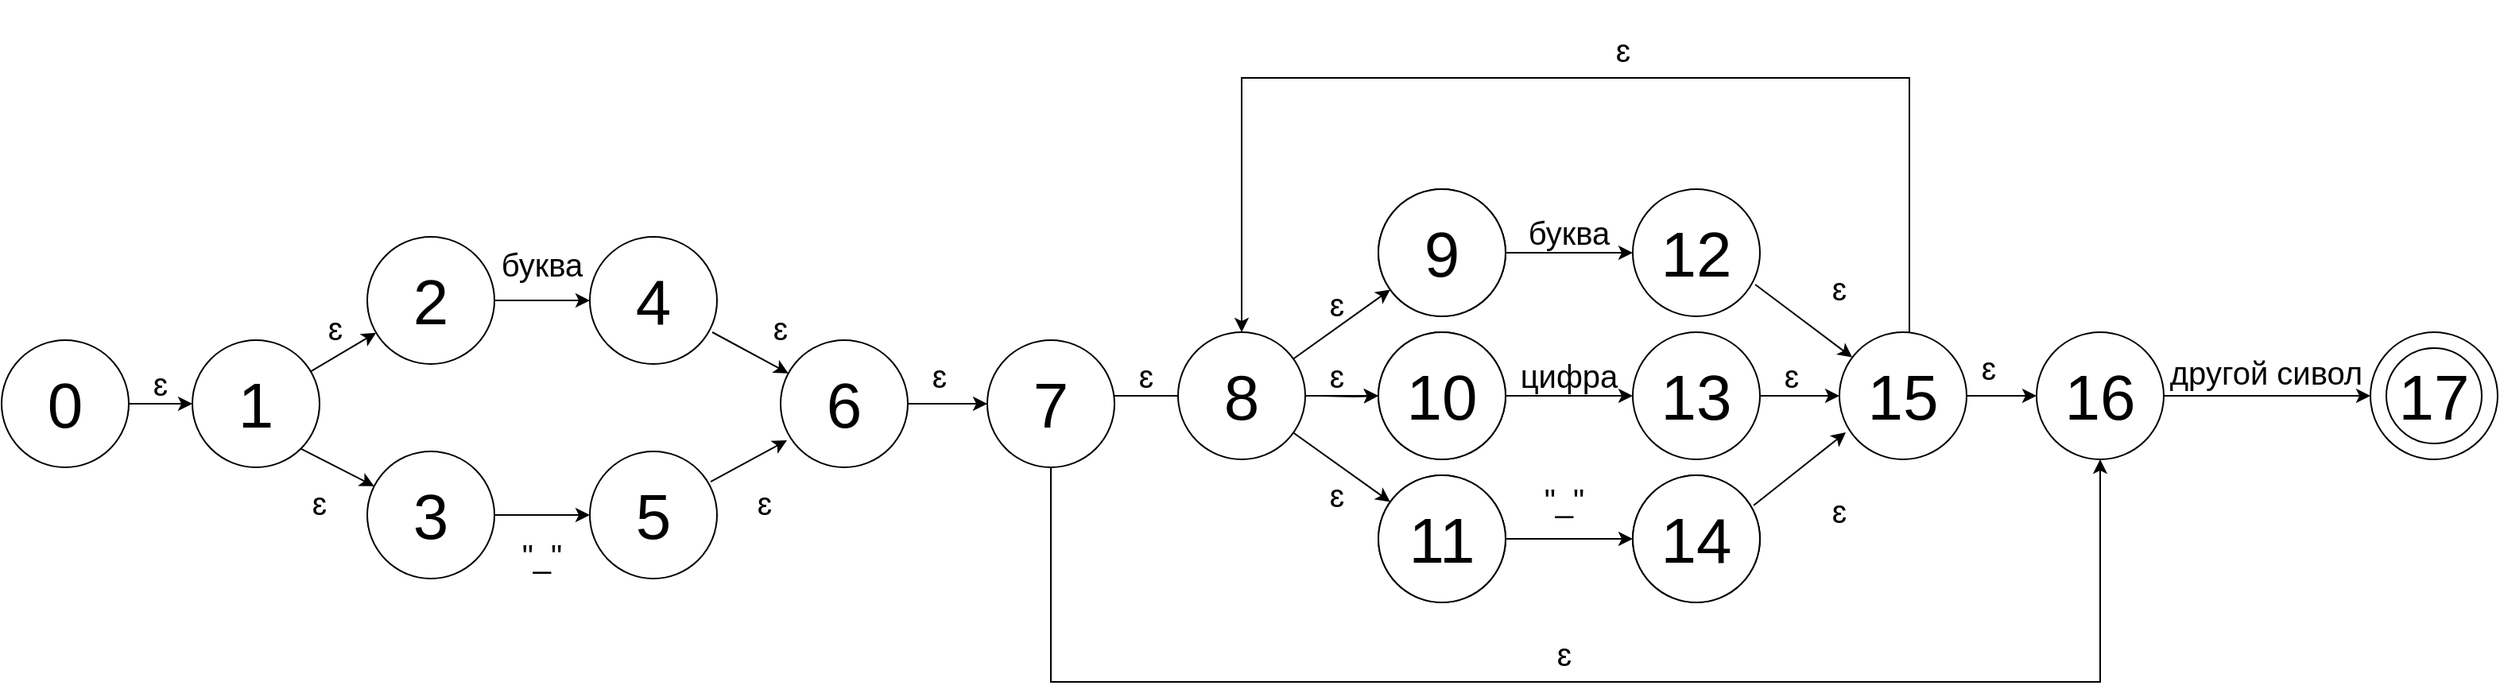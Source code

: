 <mxfile version="18.0.6" type="device"><diagram id="7Zw_MzU_a2iGqssSConu" name="Page-1"><mxGraphModel dx="1485" dy="1066" grid="1" gridSize="10" guides="1" tooltips="1" connect="1" arrows="1" fold="1" page="1" pageScale="1" pageWidth="827" pageHeight="1169" math="0" shadow="0"><root><mxCell id="0"/><mxCell id="1" parent="0"/><mxCell id="Xl3g4H7JM738rp56R8wk-118" style="edgeStyle=orthogonalEdgeStyle;rounded=0;orthogonalLoop=1;jettySize=auto;html=1;entryX=0.5;entryY=0;entryDx=0;entryDy=0;fontSize=40;" parent="1" edge="1"><mxGeometry relative="1" as="geometry"><Array as="points"><mxPoint x="610" y="260"/><mxPoint x="420" y="260"/></Array><mxPoint x="420" y="310" as="targetPoint"/></mxGeometry></mxCell><mxCell id="CtgWA8XSAL2hKzj7dB6T-2" value="&lt;font style=&quot;font-size: 40px;&quot;&gt;1&lt;/font&gt;" style="ellipse;whiteSpace=wrap;html=1;aspect=fixed;" parent="1" vertex="1"><mxGeometry x="310" y="455" width="80" height="80" as="geometry"/></mxCell><mxCell id="CtgWA8XSAL2hKzj7dB6T-3" style="edgeStyle=orthogonalEdgeStyle;rounded=0;orthogonalLoop=1;jettySize=auto;html=1;fontSize=40;" parent="1" source="CtgWA8XSAL2hKzj7dB6T-4" target="CtgWA8XSAL2hKzj7dB6T-8" edge="1"><mxGeometry relative="1" as="geometry"/></mxCell><mxCell id="CtgWA8XSAL2hKzj7dB6T-4" value="&lt;font style=&quot;font-size: 40px;&quot;&gt;3&lt;/font&gt;" style="ellipse;whiteSpace=wrap;html=1;aspect=fixed;" parent="1" vertex="1"><mxGeometry x="420" y="525" width="80" height="80" as="geometry"/></mxCell><mxCell id="CtgWA8XSAL2hKzj7dB6T-5" style="edgeStyle=orthogonalEdgeStyle;rounded=0;orthogonalLoop=1;jettySize=auto;html=1;fontSize=40;" parent="1" source="CtgWA8XSAL2hKzj7dB6T-6" target="CtgWA8XSAL2hKzj7dB6T-7" edge="1"><mxGeometry relative="1" as="geometry"/></mxCell><mxCell id="CtgWA8XSAL2hKzj7dB6T-6" value="&lt;font style=&quot;font-size: 40px;&quot;&gt;2&lt;/font&gt;" style="ellipse;whiteSpace=wrap;html=1;aspect=fixed;" parent="1" vertex="1"><mxGeometry x="420" y="390" width="80" height="80" as="geometry"/></mxCell><mxCell id="CtgWA8XSAL2hKzj7dB6T-7" value="&lt;font style=&quot;font-size: 40px;&quot;&gt;4&lt;/font&gt;" style="ellipse;whiteSpace=wrap;html=1;aspect=fixed;" parent="1" vertex="1"><mxGeometry x="560" y="390" width="80" height="80" as="geometry"/></mxCell><mxCell id="CtgWA8XSAL2hKzj7dB6T-8" value="&lt;font style=&quot;font-size: 40px;&quot;&gt;5&lt;/font&gt;" style="ellipse;whiteSpace=wrap;html=1;aspect=fixed;" parent="1" vertex="1"><mxGeometry x="560" y="525" width="80" height="80" as="geometry"/></mxCell><mxCell id="CtgWA8XSAL2hKzj7dB6T-9" value="" style="endArrow=classic;html=1;rounded=0;fontSize=40;" parent="1" source="CtgWA8XSAL2hKzj7dB6T-2" target="CtgWA8XSAL2hKzj7dB6T-6" edge="1"><mxGeometry width="50" height="50" relative="1" as="geometry"><mxPoint x="380" y="475" as="sourcePoint"/><mxPoint x="430" y="425" as="targetPoint"/></mxGeometry></mxCell><mxCell id="CtgWA8XSAL2hKzj7dB6T-10" value="" style="endArrow=classic;html=1;rounded=0;fontSize=40;exitX=1;exitY=1;exitDx=0;exitDy=0;" parent="1" source="CtgWA8XSAL2hKzj7dB6T-2" target="CtgWA8XSAL2hKzj7dB6T-4" edge="1"><mxGeometry width="50" height="50" relative="1" as="geometry"><mxPoint x="392.912" y="482.267" as="sourcePoint"/><mxPoint x="457.112" y="437.768" as="targetPoint"/></mxGeometry></mxCell><mxCell id="CtgWA8XSAL2hKzj7dB6T-11" value="&lt;font style=&quot;font-size: 20px;&quot;&gt;буква&lt;/font&gt;" style="text;html=1;strokeColor=none;fillColor=none;align=center;verticalAlign=middle;whiteSpace=wrap;rounded=0;fontSize=40;" parent="1" vertex="1"><mxGeometry x="460" y="390" width="140" height="20" as="geometry"/></mxCell><mxCell id="CtgWA8XSAL2hKzj7dB6T-12" value="&quot;_&quot;" style="text;html=1;strokeColor=none;fillColor=none;align=center;verticalAlign=middle;whiteSpace=wrap;rounded=0;fontSize=20;" parent="1" vertex="1"><mxGeometry x="470" y="575" width="120" height="30" as="geometry"/></mxCell><mxCell id="CtgWA8XSAL2hKzj7dB6T-13" style="edgeStyle=orthogonalEdgeStyle;rounded=0;orthogonalLoop=1;jettySize=auto;html=1;fontSize=40;" parent="1" source="CtgWA8XSAL2hKzj7dB6T-14" target="CtgWA8XSAL2hKzj7dB6T-2" edge="1"><mxGeometry relative="1" as="geometry"/></mxCell><mxCell id="CtgWA8XSAL2hKzj7dB6T-14" value="&lt;font style=&quot;font-size: 40px;&quot;&gt;0&lt;/font&gt;" style="ellipse;whiteSpace=wrap;html=1;aspect=fixed;" parent="1" vertex="1"><mxGeometry x="190" y="455" width="80" height="80" as="geometry"/></mxCell><mxCell id="CtgWA8XSAL2hKzj7dB6T-15" value="&lt;font style=&quot;font-size: 20px;&quot;&gt;ɛ&lt;/font&gt;" style="text;html=1;strokeColor=none;fillColor=none;align=center;verticalAlign=middle;whiteSpace=wrap;rounded=0;fontSize=40;" parent="1" vertex="1"><mxGeometry x="370" y="425" width="60" height="30" as="geometry"/></mxCell><mxCell id="CtgWA8XSAL2hKzj7dB6T-16" value="&lt;font style=&quot;font-size: 20px;&quot;&gt;ɛ&lt;/font&gt;" style="text;html=1;strokeColor=none;fillColor=none;align=center;verticalAlign=middle;whiteSpace=wrap;rounded=0;fontSize=40;" parent="1" vertex="1"><mxGeometry x="360" y="535" width="60" height="30" as="geometry"/></mxCell><mxCell id="CtgWA8XSAL2hKzj7dB6T-17" value="&lt;font style=&quot;font-size: 20px;&quot;&gt;ɛ&lt;/font&gt;" style="text;html=1;strokeColor=none;fillColor=none;align=center;verticalAlign=middle;whiteSpace=wrap;rounded=0;fontSize=40;" parent="1" vertex="1"><mxGeometry x="260" y="460" width="60" height="30" as="geometry"/></mxCell><mxCell id="CtgWA8XSAL2hKzj7dB6T-19" style="edgeStyle=orthogonalEdgeStyle;rounded=0;orthogonalLoop=1;jettySize=auto;html=1;fontSize=40;exitX=0.5;exitY=1;exitDx=0;exitDy=0;" parent="1" target="CtgWA8XSAL2hKzj7dB6T-54" edge="1"><mxGeometry relative="1" as="geometry"><Array as="points"><mxPoint x="850" y="520"/><mxPoint x="850" y="670"/><mxPoint x="1540" y="670"/></Array><mxPoint x="850" y="530" as="sourcePoint"/></mxGeometry></mxCell><mxCell id="BjYMPCmah__litdWNnF--3" style="edgeStyle=orthogonalEdgeStyle;rounded=0;orthogonalLoop=1;jettySize=auto;html=1;" edge="1" parent="1" source="CtgWA8XSAL2hKzj7dB6T-20" target="CtgWA8XSAL2hKzj7dB6T-70"><mxGeometry relative="1" as="geometry"/></mxCell><mxCell id="CtgWA8XSAL2hKzj7dB6T-20" value="&lt;font style=&quot;font-size: 40px;&quot;&gt;6&lt;/font&gt;" style="ellipse;whiteSpace=wrap;html=1;aspect=fixed;" parent="1" vertex="1"><mxGeometry x="680" y="455" width="80" height="80" as="geometry"/></mxCell><mxCell id="CtgWA8XSAL2hKzj7dB6T-21" value="" style="endArrow=classic;html=1;rounded=0;fontSize=40;exitX=0.963;exitY=0.75;exitDx=0;exitDy=0;exitPerimeter=0;" parent="1" source="CtgWA8XSAL2hKzj7dB6T-7" target="CtgWA8XSAL2hKzj7dB6T-20" edge="1"><mxGeometry width="50" height="50" relative="1" as="geometry"><mxPoint x="392.912" y="482.267" as="sourcePoint"/><mxPoint x="457.112" y="437.768" as="targetPoint"/></mxGeometry></mxCell><mxCell id="CtgWA8XSAL2hKzj7dB6T-22" value="" style="endArrow=classic;html=1;rounded=0;fontSize=40;exitX=0.95;exitY=0.238;exitDx=0;exitDy=0;exitPerimeter=0;entryX=0.05;entryY=0.788;entryDx=0;entryDy=0;entryPerimeter=0;" parent="1" source="CtgWA8XSAL2hKzj7dB6T-8" target="CtgWA8XSAL2hKzj7dB6T-20" edge="1"><mxGeometry width="50" height="50" relative="1" as="geometry"><mxPoint x="687.04" y="435" as="sourcePoint"/><mxPoint x="748.167" y="480.779" as="targetPoint"/></mxGeometry></mxCell><mxCell id="CtgWA8XSAL2hKzj7dB6T-23" style="edgeStyle=orthogonalEdgeStyle;rounded=0;orthogonalLoop=1;jettySize=auto;html=1;fontSize=20;" parent="1" target="CtgWA8XSAL2hKzj7dB6T-48" edge="1"><mxGeometry relative="1" as="geometry"><mxPoint x="1020" y="490" as="sourcePoint"/></mxGeometry></mxCell><mxCell id="CtgWA8XSAL2hKzj7dB6T-25" style="edgeStyle=orthogonalEdgeStyle;rounded=0;orthogonalLoop=1;jettySize=auto;html=1;fontSize=40;" parent="1" source="CtgWA8XSAL2hKzj7dB6T-26" target="CtgWA8XSAL2hKzj7dB6T-30" edge="1"><mxGeometry relative="1" as="geometry"/></mxCell><mxCell id="CtgWA8XSAL2hKzj7dB6T-26" value="11" style="ellipse;whiteSpace=wrap;html=1;aspect=fixed;" parent="1" vertex="1"><mxGeometry x="1056" y="540" width="80" height="80" as="geometry"/></mxCell><mxCell id="CtgWA8XSAL2hKzj7dB6T-27" style="edgeStyle=orthogonalEdgeStyle;rounded=0;orthogonalLoop=1;jettySize=auto;html=1;fontSize=40;" parent="1" source="CtgWA8XSAL2hKzj7dB6T-28" target="CtgWA8XSAL2hKzj7dB6T-29" edge="1"><mxGeometry relative="1" as="geometry"/></mxCell><mxCell id="CtgWA8XSAL2hKzj7dB6T-28" value="9" style="ellipse;whiteSpace=wrap;html=1;aspect=fixed;" parent="1" vertex="1"><mxGeometry x="1056" y="360" width="80" height="80" as="geometry"/></mxCell><mxCell id="CtgWA8XSAL2hKzj7dB6T-29" value="12" style="ellipse;whiteSpace=wrap;html=1;aspect=fixed;fontSize=40;" parent="1" vertex="1"><mxGeometry x="1216" y="360" width="80" height="80" as="geometry"/></mxCell><mxCell id="CtgWA8XSAL2hKzj7dB6T-30" value="14" style="ellipse;whiteSpace=wrap;html=1;aspect=fixed;" parent="1" vertex="1"><mxGeometry x="1216" y="540" width="80" height="80" as="geometry"/></mxCell><mxCell id="CtgWA8XSAL2hKzj7dB6T-31" value="" style="endArrow=classic;html=1;rounded=0;fontSize=40;" parent="1" target="CtgWA8XSAL2hKzj7dB6T-28" edge="1" source="CtgWA8XSAL2hKzj7dB6T-71"><mxGeometry width="50" height="50" relative="1" as="geometry"><mxPoint x="1012.912" y="467.267" as="sourcePoint"/><mxPoint x="1060" y="420" as="targetPoint"/></mxGeometry></mxCell><mxCell id="CtgWA8XSAL2hKzj7dB6T-32" value="" style="endArrow=classic;html=1;rounded=0;fontSize=40;" parent="1" target="CtgWA8XSAL2hKzj7dB6T-26" edge="1" source="CtgWA8XSAL2hKzj7dB6T-71"><mxGeometry width="50" height="50" relative="1" as="geometry"><mxPoint x="1008.284" y="518.284" as="sourcePoint"/><mxPoint x="1087.112" y="432.768" as="targetPoint"/></mxGeometry></mxCell><mxCell id="CtgWA8XSAL2hKzj7dB6T-33" value="&lt;font style=&quot;font-size: 20px;&quot;&gt;буква&lt;/font&gt;" style="text;html=1;strokeColor=none;fillColor=none;align=center;verticalAlign=middle;whiteSpace=wrap;rounded=0;fontSize=40;" parent="1" vertex="1"><mxGeometry x="1106" y="370" width="140" height="20" as="geometry"/></mxCell><mxCell id="CtgWA8XSAL2hKzj7dB6T-34" value="&quot;_&quot;" style="text;html=1;strokeColor=none;fillColor=none;align=center;verticalAlign=middle;whiteSpace=wrap;rounded=0;fontSize=20;" parent="1" vertex="1"><mxGeometry x="1113" y="540" width="120" height="30" as="geometry"/></mxCell><mxCell id="CtgWA8XSAL2hKzj7dB6T-35" value="&lt;font style=&quot;font-size: 20px;&quot;&gt;ɛ&lt;/font&gt;" style="text;html=1;strokeColor=none;fillColor=none;align=center;verticalAlign=middle;whiteSpace=wrap;rounded=0;fontSize=40;" parent="1" vertex="1"><mxGeometry x="1000" y="410" width="60" height="30" as="geometry"/></mxCell><mxCell id="CtgWA8XSAL2hKzj7dB6T-36" value="&lt;font style=&quot;font-size: 20px;&quot;&gt;ɛ&lt;/font&gt;" style="text;html=1;strokeColor=none;fillColor=none;align=center;verticalAlign=middle;whiteSpace=wrap;rounded=0;fontSize=40;" parent="1" vertex="1"><mxGeometry x="1000" y="530" width="60" height="30" as="geometry"/></mxCell><mxCell id="CtgWA8XSAL2hKzj7dB6T-38" style="edgeStyle=orthogonalEdgeStyle;rounded=0;orthogonalLoop=1;jettySize=auto;html=1;fontSize=40;" parent="1" source="CtgWA8XSAL2hKzj7dB6T-39" target="CtgWA8XSAL2hKzj7dB6T-71" edge="1"><mxGeometry relative="1" as="geometry"><Array as="points"><mxPoint x="1390" y="290"/><mxPoint x="970" y="290"/></Array><mxPoint x="1000" y="450" as="targetPoint"/></mxGeometry></mxCell><mxCell id="CtgWA8XSAL2hKzj7dB6T-61" style="edgeStyle=orthogonalEdgeStyle;rounded=0;orthogonalLoop=1;jettySize=auto;html=1;entryX=0;entryY=0.5;entryDx=0;entryDy=0;" parent="1" source="CtgWA8XSAL2hKzj7dB6T-39" target="CtgWA8XSAL2hKzj7dB6T-54" edge="1"><mxGeometry relative="1" as="geometry"/></mxCell><mxCell id="CtgWA8XSAL2hKzj7dB6T-39" value="15" style="ellipse;whiteSpace=wrap;html=1;aspect=fixed;fontSize=40;" parent="1" vertex="1"><mxGeometry x="1346" y="450" width="80" height="80" as="geometry"/></mxCell><mxCell id="CtgWA8XSAL2hKzj7dB6T-40" value="" style="endArrow=classic;html=1;rounded=0;fontSize=40;exitX=0.963;exitY=0.75;exitDx=0;exitDy=0;exitPerimeter=0;" parent="1" source="CtgWA8XSAL2hKzj7dB6T-29" target="CtgWA8XSAL2hKzj7dB6T-39" edge="1"><mxGeometry width="50" height="50" relative="1" as="geometry"><mxPoint x="1008.912" y="477.267" as="sourcePoint"/><mxPoint x="1073.112" y="432.768" as="targetPoint"/></mxGeometry></mxCell><mxCell id="CtgWA8XSAL2hKzj7dB6T-41" value="" style="endArrow=classic;html=1;rounded=0;fontSize=40;exitX=0.95;exitY=0.238;exitDx=0;exitDy=0;exitPerimeter=0;entryX=0.05;entryY=0.788;entryDx=0;entryDy=0;entryPerimeter=0;" parent="1" source="CtgWA8XSAL2hKzj7dB6T-30" target="CtgWA8XSAL2hKzj7dB6T-39" edge="1"><mxGeometry width="50" height="50" relative="1" as="geometry"><mxPoint x="1303.04" y="430" as="sourcePoint"/><mxPoint x="1364.167" y="475.779" as="targetPoint"/></mxGeometry></mxCell><mxCell id="CtgWA8XSAL2hKzj7dB6T-42" value="&lt;font style=&quot;font-size: 20px;&quot;&gt;ɛ&lt;/font&gt;" style="text;html=1;strokeColor=none;fillColor=none;align=center;verticalAlign=middle;whiteSpace=wrap;rounded=0;fontSize=40;" parent="1" vertex="1"><mxGeometry x="650" y="425" width="60" height="30" as="geometry"/></mxCell><mxCell id="CtgWA8XSAL2hKzj7dB6T-43" value="&lt;font style=&quot;font-size: 20px;&quot;&gt;ɛ&lt;/font&gt;" style="text;html=1;strokeColor=none;fillColor=none;align=center;verticalAlign=middle;whiteSpace=wrap;rounded=0;fontSize=40;" parent="1" vertex="1"><mxGeometry x="880" y="455" width="60" height="30" as="geometry"/></mxCell><mxCell id="CtgWA8XSAL2hKzj7dB6T-44" value="&lt;font style=&quot;font-size: 20px;&quot;&gt;ɛ&lt;/font&gt;" style="text;html=1;strokeColor=none;fillColor=none;align=center;verticalAlign=middle;whiteSpace=wrap;rounded=0;fontSize=40;" parent="1" vertex="1"><mxGeometry x="640" y="535" width="60" height="30" as="geometry"/></mxCell><mxCell id="CtgWA8XSAL2hKzj7dB6T-45" value="&lt;font style=&quot;font-size: 20px;&quot;&gt;ɛ&lt;/font&gt;" style="text;html=1;strokeColor=none;fillColor=none;align=center;verticalAlign=middle;whiteSpace=wrap;rounded=0;fontSize=40;" parent="1" vertex="1"><mxGeometry x="1316" y="400" width="60" height="30" as="geometry"/></mxCell><mxCell id="CtgWA8XSAL2hKzj7dB6T-46" value="&lt;font style=&quot;font-size: 20px;&quot;&gt;ɛ&lt;/font&gt;" style="text;html=1;strokeColor=none;fillColor=none;align=center;verticalAlign=middle;whiteSpace=wrap;rounded=0;fontSize=40;" parent="1" vertex="1"><mxGeometry x="1316" y="540" width="60" height="30" as="geometry"/></mxCell><mxCell id="CtgWA8XSAL2hKzj7dB6T-47" style="edgeStyle=orthogonalEdgeStyle;rounded=0;orthogonalLoop=1;jettySize=auto;html=1;fontSize=20;" parent="1" source="CtgWA8XSAL2hKzj7dB6T-48" target="CtgWA8XSAL2hKzj7dB6T-50" edge="1"><mxGeometry relative="1" as="geometry"/></mxCell><mxCell id="CtgWA8XSAL2hKzj7dB6T-48" value="10" style="ellipse;whiteSpace=wrap;html=1;aspect=fixed;" parent="1" vertex="1"><mxGeometry x="1056" y="450" width="80" height="80" as="geometry"/></mxCell><mxCell id="CtgWA8XSAL2hKzj7dB6T-49" style="edgeStyle=orthogonalEdgeStyle;rounded=0;orthogonalLoop=1;jettySize=auto;html=1;fontSize=20;" parent="1" source="CtgWA8XSAL2hKzj7dB6T-50" target="CtgWA8XSAL2hKzj7dB6T-39" edge="1"><mxGeometry relative="1" as="geometry"/></mxCell><mxCell id="CtgWA8XSAL2hKzj7dB6T-50" value="13" style="ellipse;whiteSpace=wrap;html=1;aspect=fixed;fontSize=40;" parent="1" vertex="1"><mxGeometry x="1216" y="450" width="80" height="80" as="geometry"/></mxCell><mxCell id="CtgWA8XSAL2hKzj7dB6T-51" value="&lt;font style=&quot;font-size: 20px;&quot;&gt;ɛ&lt;/font&gt;" style="text;html=1;strokeColor=none;fillColor=none;align=center;verticalAlign=middle;whiteSpace=wrap;rounded=0;fontSize=40;" parent="1" vertex="1"><mxGeometry x="1286" y="455" width="60" height="30" as="geometry"/></mxCell><mxCell id="CtgWA8XSAL2hKzj7dB6T-52" value="&lt;font style=&quot;font-size: 20px;&quot;&gt;ɛ&lt;/font&gt;" style="text;html=1;strokeColor=none;fillColor=none;align=center;verticalAlign=middle;whiteSpace=wrap;rounded=0;fontSize=40;" parent="1" vertex="1"><mxGeometry x="1000" y="455" width="60" height="30" as="geometry"/></mxCell><mxCell id="CtgWA8XSAL2hKzj7dB6T-53" value="&lt;font style=&quot;font-size: 20px;&quot;&gt;цифра&lt;/font&gt;" style="text;html=1;strokeColor=none;fillColor=none;align=center;verticalAlign=middle;whiteSpace=wrap;rounded=0;fontSize=40;" parent="1" vertex="1"><mxGeometry x="1106" y="460" width="140" height="20" as="geometry"/></mxCell><mxCell id="CtgWA8XSAL2hKzj7dB6T-60" style="edgeStyle=orthogonalEdgeStyle;rounded=0;orthogonalLoop=1;jettySize=auto;html=1;entryX=0;entryY=0.5;entryDx=0;entryDy=0;" parent="1" source="CtgWA8XSAL2hKzj7dB6T-54" target="CtgWA8XSAL2hKzj7dB6T-55" edge="1"><mxGeometry relative="1" as="geometry"/></mxCell><mxCell id="CtgWA8XSAL2hKzj7dB6T-54" value="16" style="ellipse;whiteSpace=wrap;html=1;aspect=fixed;fontSize=40;" parent="1" vertex="1"><mxGeometry x="1470" y="450" width="80" height="80" as="geometry"/></mxCell><mxCell id="CtgWA8XSAL2hKzj7dB6T-55" value="&lt;font style=&quot;font-size: 40px;&quot;&gt;15&lt;/font&gt;" style="ellipse;whiteSpace=wrap;html=1;aspect=fixed;" parent="1" vertex="1"><mxGeometry x="1680" y="450" width="80" height="80" as="geometry"/></mxCell><mxCell id="CtgWA8XSAL2hKzj7dB6T-56" value="&lt;font style=&quot;font-size: 20px;&quot;&gt;ɛ&lt;/font&gt;" style="text;html=1;strokeColor=none;fillColor=none;align=center;verticalAlign=middle;whiteSpace=wrap;rounded=0;fontSize=40;" parent="1" vertex="1"><mxGeometry x="1143" y="630" width="60" height="30" as="geometry"/></mxCell><mxCell id="CtgWA8XSAL2hKzj7dB6T-57" value="&lt;font style=&quot;font-size: 20px;&quot;&gt;ɛ&lt;/font&gt;" style="text;html=1;strokeColor=none;fillColor=none;align=center;verticalAlign=middle;whiteSpace=wrap;rounded=0;fontSize=40;" parent="1" vertex="1"><mxGeometry x="1180" y="250" width="60" height="30" as="geometry"/></mxCell><mxCell id="CtgWA8XSAL2hKzj7dB6T-58" value="&lt;font style=&quot;font-size: 20px;&quot;&gt;другой сивол&lt;/font&gt;" style="text;html=1;strokeColor=none;fillColor=none;align=center;verticalAlign=middle;whiteSpace=wrap;rounded=0;fontSize=40;" parent="1" vertex="1"><mxGeometry x="1520" y="455" width="189" height="25" as="geometry"/></mxCell><mxCell id="CtgWA8XSAL2hKzj7dB6T-59" value="17" style="ellipse;whiteSpace=wrap;html=1;aspect=fixed;fontSize=40;" parent="1" vertex="1"><mxGeometry x="1690" y="460" width="60" height="60" as="geometry"/></mxCell><mxCell id="CtgWA8XSAL2hKzj7dB6T-62" value="&lt;font style=&quot;font-size: 20px;&quot;&gt;ɛ&lt;/font&gt;" style="text;html=1;strokeColor=none;fillColor=none;align=center;verticalAlign=middle;whiteSpace=wrap;rounded=0;fontSize=40;" parent="1" vertex="1"><mxGeometry x="1410" y="450" width="60" height="30" as="geometry"/></mxCell><mxCell id="CtgWA8XSAL2hKzj7dB6T-65" style="edgeStyle=orthogonalEdgeStyle;rounded=0;orthogonalLoop=1;jettySize=auto;html=1;fontSize=40;" parent="1" edge="1"><mxGeometry relative="1" as="geometry"><mxPoint x="890" y="490" as="sourcePoint"/><mxPoint x="960" y="490" as="targetPoint"/></mxGeometry></mxCell><mxCell id="CtgWA8XSAL2hKzj7dB6T-70" value="7" style="ellipse;whiteSpace=wrap;html=1;aspect=fixed;fontSize=40;" parent="1" vertex="1"><mxGeometry x="810" y="455" width="80" height="80" as="geometry"/></mxCell><mxCell id="BjYMPCmah__litdWNnF--4" value="" style="edgeStyle=orthogonalEdgeStyle;rounded=0;orthogonalLoop=1;jettySize=auto;html=1;" edge="1" parent="1" source="CtgWA8XSAL2hKzj7dB6T-71" target="CtgWA8XSAL2hKzj7dB6T-72"><mxGeometry relative="1" as="geometry"/></mxCell><mxCell id="CtgWA8XSAL2hKzj7dB6T-71" value="8" style="ellipse;whiteSpace=wrap;html=1;aspect=fixed;fontSize=40;" parent="1" vertex="1"><mxGeometry x="930" y="450" width="80" height="80" as="geometry"/></mxCell><mxCell id="CtgWA8XSAL2hKzj7dB6T-72" value="10" style="ellipse;whiteSpace=wrap;html=1;aspect=fixed;fontSize=40;" parent="1" vertex="1"><mxGeometry x="1056" y="450" width="80" height="80" as="geometry"/></mxCell><mxCell id="CtgWA8XSAL2hKzj7dB6T-73" value="9" style="ellipse;whiteSpace=wrap;html=1;aspect=fixed;fontSize=40;" parent="1" vertex="1"><mxGeometry x="1056" y="360" width="80" height="80" as="geometry"/></mxCell><mxCell id="CtgWA8XSAL2hKzj7dB6T-74" value="11" style="ellipse;whiteSpace=wrap;html=1;aspect=fixed;fontSize=40;" parent="1" vertex="1"><mxGeometry x="1056" y="540" width="80" height="80" as="geometry"/></mxCell><mxCell id="CtgWA8XSAL2hKzj7dB6T-75" value="14" style="ellipse;whiteSpace=wrap;html=1;aspect=fixed;fontSize=40;" parent="1" vertex="1"><mxGeometry x="1216" y="540" width="80" height="80" as="geometry"/></mxCell><mxCell id="BjYMPCmah__litdWNnF--1" value="&lt;font style=&quot;font-size: 20px;&quot;&gt;ɛ&lt;/font&gt;" style="text;html=1;strokeColor=none;fillColor=none;align=center;verticalAlign=middle;whiteSpace=wrap;rounded=0;fontSize=40;" vertex="1" parent="1"><mxGeometry x="750" y="455" width="60" height="30" as="geometry"/></mxCell><mxCell id="BjYMPCmah__litdWNnF--6" style="edgeStyle=orthogonalEdgeStyle;rounded=0;orthogonalLoop=1;jettySize=auto;html=1;exitX=0.5;exitY=1;exitDx=0;exitDy=0;" edge="1" parent="1" source="CtgWA8XSAL2hKzj7dB6T-36" target="CtgWA8XSAL2hKzj7dB6T-36"><mxGeometry relative="1" as="geometry"/></mxCell></root></mxGraphModel></diagram></mxfile>